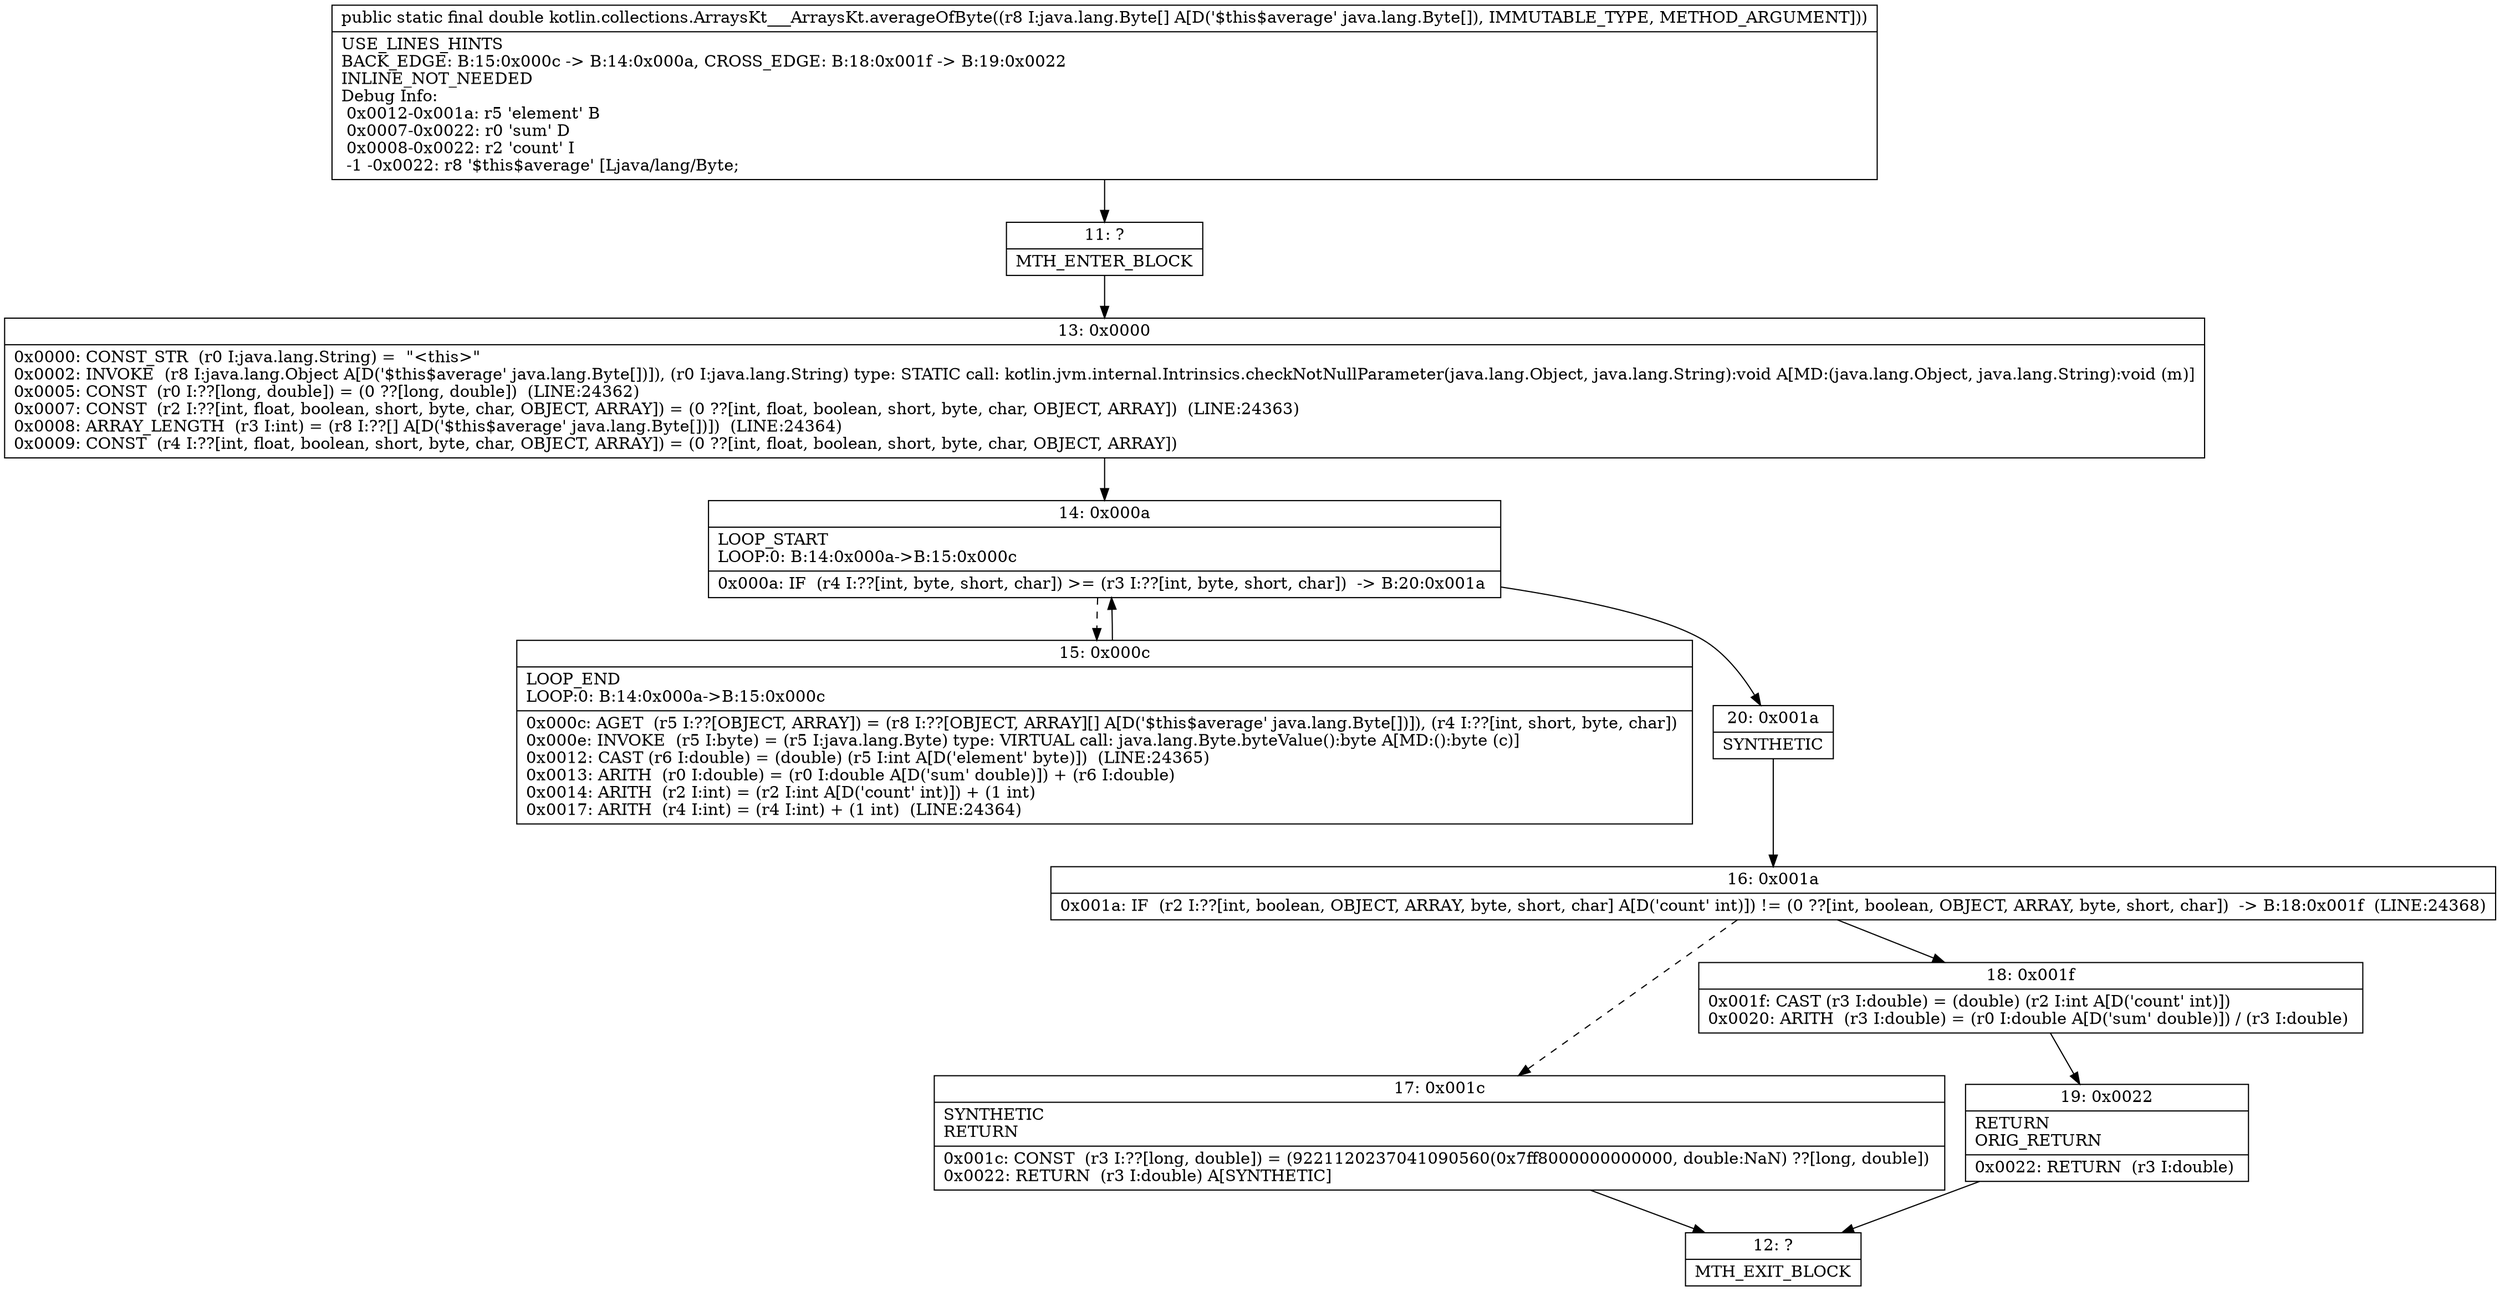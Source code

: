 digraph "CFG forkotlin.collections.ArraysKt___ArraysKt.averageOfByte([Ljava\/lang\/Byte;)D" {
Node_11 [shape=record,label="{11\:\ ?|MTH_ENTER_BLOCK\l}"];
Node_13 [shape=record,label="{13\:\ 0x0000|0x0000: CONST_STR  (r0 I:java.lang.String) =  \"\<this\>\" \l0x0002: INVOKE  (r8 I:java.lang.Object A[D('$this$average' java.lang.Byte[])]), (r0 I:java.lang.String) type: STATIC call: kotlin.jvm.internal.Intrinsics.checkNotNullParameter(java.lang.Object, java.lang.String):void A[MD:(java.lang.Object, java.lang.String):void (m)]\l0x0005: CONST  (r0 I:??[long, double]) = (0 ??[long, double])  (LINE:24362)\l0x0007: CONST  (r2 I:??[int, float, boolean, short, byte, char, OBJECT, ARRAY]) = (0 ??[int, float, boolean, short, byte, char, OBJECT, ARRAY])  (LINE:24363)\l0x0008: ARRAY_LENGTH  (r3 I:int) = (r8 I:??[] A[D('$this$average' java.lang.Byte[])])  (LINE:24364)\l0x0009: CONST  (r4 I:??[int, float, boolean, short, byte, char, OBJECT, ARRAY]) = (0 ??[int, float, boolean, short, byte, char, OBJECT, ARRAY]) \l}"];
Node_14 [shape=record,label="{14\:\ 0x000a|LOOP_START\lLOOP:0: B:14:0x000a\-\>B:15:0x000c\l|0x000a: IF  (r4 I:??[int, byte, short, char]) \>= (r3 I:??[int, byte, short, char])  \-\> B:20:0x001a \l}"];
Node_15 [shape=record,label="{15\:\ 0x000c|LOOP_END\lLOOP:0: B:14:0x000a\-\>B:15:0x000c\l|0x000c: AGET  (r5 I:??[OBJECT, ARRAY]) = (r8 I:??[OBJECT, ARRAY][] A[D('$this$average' java.lang.Byte[])]), (r4 I:??[int, short, byte, char]) \l0x000e: INVOKE  (r5 I:byte) = (r5 I:java.lang.Byte) type: VIRTUAL call: java.lang.Byte.byteValue():byte A[MD:():byte (c)]\l0x0012: CAST (r6 I:double) = (double) (r5 I:int A[D('element' byte)])  (LINE:24365)\l0x0013: ARITH  (r0 I:double) = (r0 I:double A[D('sum' double)]) + (r6 I:double) \l0x0014: ARITH  (r2 I:int) = (r2 I:int A[D('count' int)]) + (1 int) \l0x0017: ARITH  (r4 I:int) = (r4 I:int) + (1 int)  (LINE:24364)\l}"];
Node_20 [shape=record,label="{20\:\ 0x001a|SYNTHETIC\l}"];
Node_16 [shape=record,label="{16\:\ 0x001a|0x001a: IF  (r2 I:??[int, boolean, OBJECT, ARRAY, byte, short, char] A[D('count' int)]) != (0 ??[int, boolean, OBJECT, ARRAY, byte, short, char])  \-\> B:18:0x001f  (LINE:24368)\l}"];
Node_17 [shape=record,label="{17\:\ 0x001c|SYNTHETIC\lRETURN\l|0x001c: CONST  (r3 I:??[long, double]) = (9221120237041090560(0x7ff8000000000000, double:NaN) ??[long, double]) \l0x0022: RETURN  (r3 I:double) A[SYNTHETIC]\l}"];
Node_12 [shape=record,label="{12\:\ ?|MTH_EXIT_BLOCK\l}"];
Node_18 [shape=record,label="{18\:\ 0x001f|0x001f: CAST (r3 I:double) = (double) (r2 I:int A[D('count' int)]) \l0x0020: ARITH  (r3 I:double) = (r0 I:double A[D('sum' double)]) \/ (r3 I:double) \l}"];
Node_19 [shape=record,label="{19\:\ 0x0022|RETURN\lORIG_RETURN\l|0x0022: RETURN  (r3 I:double) \l}"];
MethodNode[shape=record,label="{public static final double kotlin.collections.ArraysKt___ArraysKt.averageOfByte((r8 I:java.lang.Byte[] A[D('$this$average' java.lang.Byte[]), IMMUTABLE_TYPE, METHOD_ARGUMENT]))  | USE_LINES_HINTS\lBACK_EDGE: B:15:0x000c \-\> B:14:0x000a, CROSS_EDGE: B:18:0x001f \-\> B:19:0x0022\lINLINE_NOT_NEEDED\lDebug Info:\l  0x0012\-0x001a: r5 'element' B\l  0x0007\-0x0022: r0 'sum' D\l  0x0008\-0x0022: r2 'count' I\l  \-1 \-0x0022: r8 '$this$average' [Ljava\/lang\/Byte;\l}"];
MethodNode -> Node_11;Node_11 -> Node_13;
Node_13 -> Node_14;
Node_14 -> Node_15[style=dashed];
Node_14 -> Node_20;
Node_15 -> Node_14;
Node_20 -> Node_16;
Node_16 -> Node_17[style=dashed];
Node_16 -> Node_18;
Node_17 -> Node_12;
Node_18 -> Node_19;
Node_19 -> Node_12;
}

